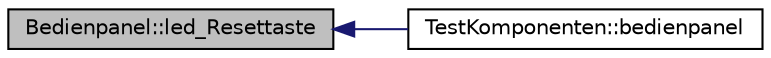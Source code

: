digraph "Bedienpanel::led_Resettaste"
{
  edge [fontname="Helvetica",fontsize="10",labelfontname="Helvetica",labelfontsize="10"];
  node [fontname="Helvetica",fontsize="10",shape=record];
  rankdir="LR";
  Node1 [label="Bedienpanel::led_Resettaste",height=0.2,width=0.4,color="black", fillcolor="grey75", style="filled" fontcolor="black"];
  Node1 -> Node2 [dir="back",color="midnightblue",fontsize="10",style="solid",fontname="Helvetica"];
  Node2 [label="TestKomponenten::bedienpanel",height=0.2,width=0.4,color="black", fillcolor="white", style="filled",URL="$class_test_komponenten.html#a9977bc790e0b199753524b8ca66070e6"];
}
